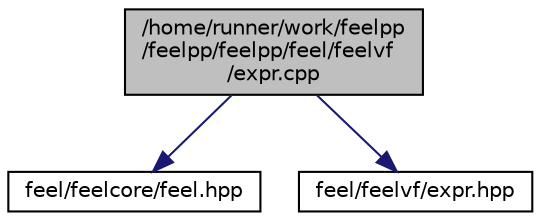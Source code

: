 digraph "/home/runner/work/feelpp/feelpp/feelpp/feel/feelvf/expr.cpp"
{
 // LATEX_PDF_SIZE
  edge [fontname="Helvetica",fontsize="10",labelfontname="Helvetica",labelfontsize="10"];
  node [fontname="Helvetica",fontsize="10",shape=record];
  Node1 [label="/home/runner/work/feelpp\l/feelpp/feelpp/feel/feelvf\l/expr.cpp",height=0.2,width=0.4,color="black", fillcolor="grey75", style="filled", fontcolor="black",tooltip=" "];
  Node1 -> Node2 [color="midnightblue",fontsize="10",style="solid",fontname="Helvetica"];
  Node2 [label="feel/feelcore/feel.hpp",height=0.2,width=0.4,color="black", fillcolor="white", style="filled",URL="$feel_8hpp.html",tooltip="-*- mode: c++; coding: utf-8; tab-width: 4; indent-tabs-mode: nil; c-basic-offset: 4; show-trailing-w..."];
  Node1 -> Node3 [color="midnightblue",fontsize="10",style="solid",fontname="Helvetica"];
  Node3 [label="feel/feelvf/expr.hpp",height=0.2,width=0.4,color="black", fillcolor="white", style="filled",URL="$expr_8hpp.html",tooltip=" "];
}
